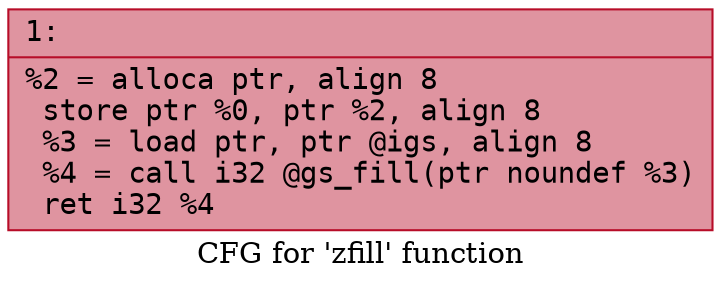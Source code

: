 digraph "CFG for 'zfill' function" {
	label="CFG for 'zfill' function";

	Node0x60000033df40 [shape=record,color="#b70d28ff", style=filled, fillcolor="#b70d2870" fontname="Courier",label="{1:\l|  %2 = alloca ptr, align 8\l  store ptr %0, ptr %2, align 8\l  %3 = load ptr, ptr @igs, align 8\l  %4 = call i32 @gs_fill(ptr noundef %3)\l  ret i32 %4\l}"];
}
